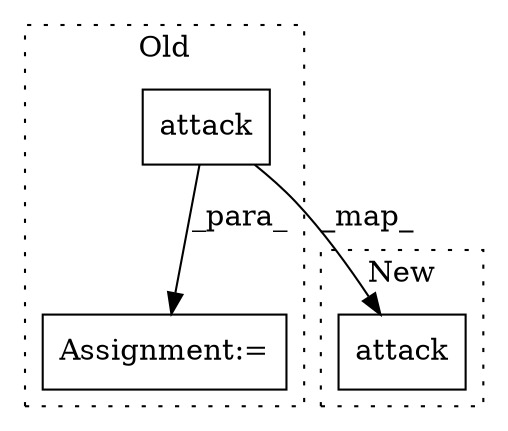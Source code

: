 digraph G {
subgraph cluster0 {
1 [label="attack" a="32" s="3888,3922" l="7,1" shape="box"];
3 [label="Assignment:=" a="7" s="3887" l="1" shape="box"];
label = "Old";
style="dotted";
}
subgraph cluster1 {
2 [label="attack" a="32" s="3657,3691" l="7,1" shape="box"];
label = "New";
style="dotted";
}
1 -> 3 [label="_para_"];
1 -> 2 [label="_map_"];
}